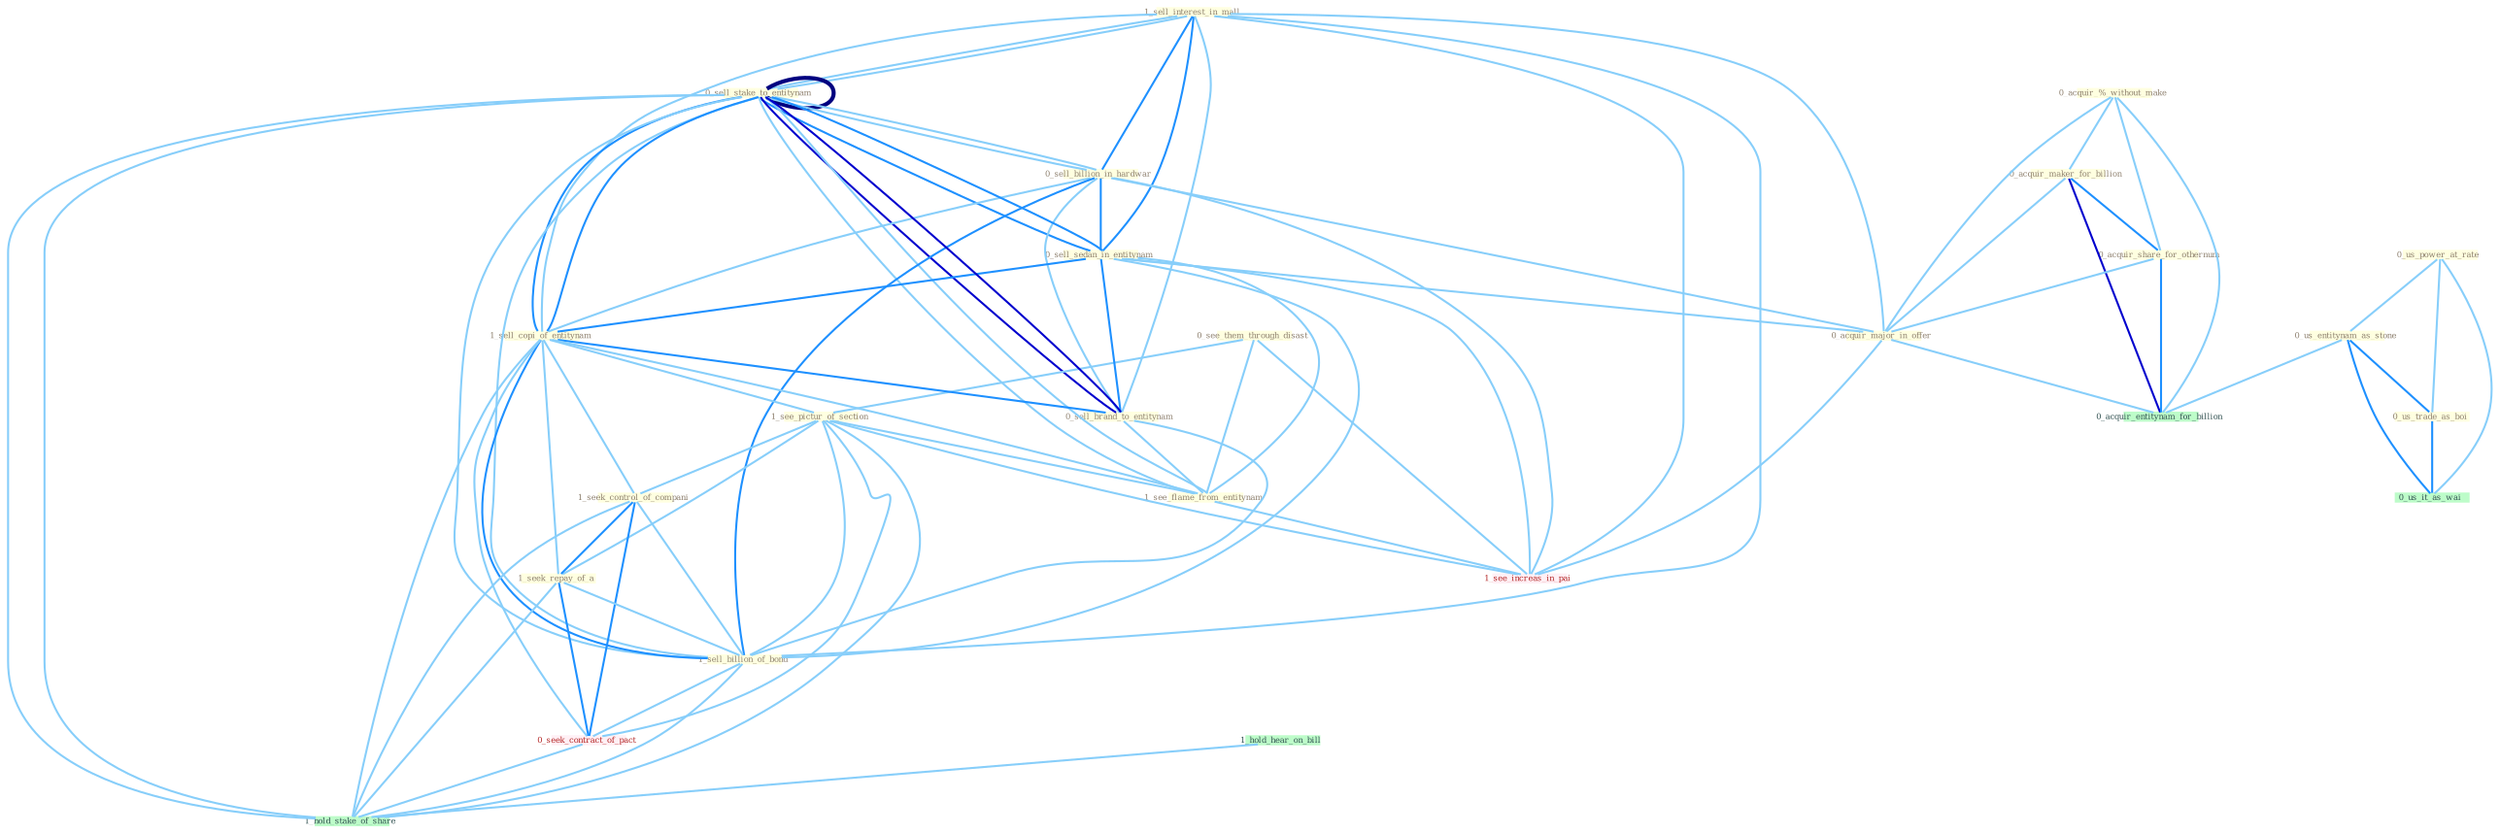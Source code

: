 Graph G{ 
    node
    [shape=polygon,style=filled,width=.5,height=.06,color="#BDFCC9",fixedsize=true,fontsize=4,
    fontcolor="#2f4f4f"];
    {node
    [color="#ffffe0", fontcolor="#8b7d6b"] "0_acquir_%_without_make " "1_sell_interest_in_mall " "0_sell_stake_to_entitynam " "0_sell_billion_in_hardwar " "0_see_them_through_disast " "0_acquir_maker_for_billion " "0_us_power_at_rate " "0_sell_sedan_in_entitynam " "0_us_entitynam_as_stone " "1_sell_copi_of_entitynam " "1_see_pictur_of_section " "0_acquir_share_for_othernum " "0_sell_brand_to_entitynam " "1_seek_control_of_compani " "1_seek_repay_of_a " "0_us_trade_as_boi " "0_sell_stake_to_entitynam " "1_sell_billion_of_bond " "1_see_flame_from_entitynam " "0_acquir_major_in_offer "}
{node [color="#fff0f5", fontcolor="#b22222"] "0_seek_contract_of_pact " "1_see_increas_in_pai "}
edge [color="#B0E2FF"];

	"0_acquir_%_without_make " -- "0_acquir_maker_for_billion " [w="1", color="#87cefa" ];
	"0_acquir_%_without_make " -- "0_acquir_share_for_othernum " [w="1", color="#87cefa" ];
	"0_acquir_%_without_make " -- "0_acquir_major_in_offer " [w="1", color="#87cefa" ];
	"0_acquir_%_without_make " -- "0_acquir_entitynam_for_billion " [w="1", color="#87cefa" ];
	"1_sell_interest_in_mall " -- "0_sell_stake_to_entitynam " [w="1", color="#87cefa" ];
	"1_sell_interest_in_mall " -- "0_sell_billion_in_hardwar " [w="2", color="#1e90ff" , len=0.8];
	"1_sell_interest_in_mall " -- "0_sell_sedan_in_entitynam " [w="2", color="#1e90ff" , len=0.8];
	"1_sell_interest_in_mall " -- "1_sell_copi_of_entitynam " [w="1", color="#87cefa" ];
	"1_sell_interest_in_mall " -- "0_sell_brand_to_entitynam " [w="1", color="#87cefa" ];
	"1_sell_interest_in_mall " -- "0_sell_stake_to_entitynam " [w="1", color="#87cefa" ];
	"1_sell_interest_in_mall " -- "1_sell_billion_of_bond " [w="1", color="#87cefa" ];
	"1_sell_interest_in_mall " -- "0_acquir_major_in_offer " [w="1", color="#87cefa" ];
	"1_sell_interest_in_mall " -- "1_see_increas_in_pai " [w="1", color="#87cefa" ];
	"0_sell_stake_to_entitynam " -- "0_sell_billion_in_hardwar " [w="1", color="#87cefa" ];
	"0_sell_stake_to_entitynam " -- "0_sell_sedan_in_entitynam " [w="2", color="#1e90ff" , len=0.8];
	"0_sell_stake_to_entitynam " -- "1_sell_copi_of_entitynam " [w="2", color="#1e90ff" , len=0.8];
	"0_sell_stake_to_entitynam " -- "0_sell_brand_to_entitynam " [w="3", color="#0000cd" , len=0.6];
	"0_sell_stake_to_entitynam " -- "0_sell_stake_to_entitynam " [w="4", style=bold, color="#000080", len=0.4];
	"0_sell_stake_to_entitynam " -- "1_sell_billion_of_bond " [w="1", color="#87cefa" ];
	"0_sell_stake_to_entitynam " -- "1_see_flame_from_entitynam " [w="1", color="#87cefa" ];
	"0_sell_stake_to_entitynam " -- "1_hold_stake_of_share " [w="1", color="#87cefa" ];
	"0_sell_billion_in_hardwar " -- "0_sell_sedan_in_entitynam " [w="2", color="#1e90ff" , len=0.8];
	"0_sell_billion_in_hardwar " -- "1_sell_copi_of_entitynam " [w="1", color="#87cefa" ];
	"0_sell_billion_in_hardwar " -- "0_sell_brand_to_entitynam " [w="1", color="#87cefa" ];
	"0_sell_billion_in_hardwar " -- "0_sell_stake_to_entitynam " [w="1", color="#87cefa" ];
	"0_sell_billion_in_hardwar " -- "1_sell_billion_of_bond " [w="2", color="#1e90ff" , len=0.8];
	"0_sell_billion_in_hardwar " -- "0_acquir_major_in_offer " [w="1", color="#87cefa" ];
	"0_sell_billion_in_hardwar " -- "1_see_increas_in_pai " [w="1", color="#87cefa" ];
	"0_see_them_through_disast " -- "1_see_pictur_of_section " [w="1", color="#87cefa" ];
	"0_see_them_through_disast " -- "1_see_flame_from_entitynam " [w="1", color="#87cefa" ];
	"0_see_them_through_disast " -- "1_see_increas_in_pai " [w="1", color="#87cefa" ];
	"0_acquir_maker_for_billion " -- "0_acquir_share_for_othernum " [w="2", color="#1e90ff" , len=0.8];
	"0_acquir_maker_for_billion " -- "0_acquir_major_in_offer " [w="1", color="#87cefa" ];
	"0_acquir_maker_for_billion " -- "0_acquir_entitynam_for_billion " [w="3", color="#0000cd" , len=0.6];
	"0_us_power_at_rate " -- "0_us_entitynam_as_stone " [w="1", color="#87cefa" ];
	"0_us_power_at_rate " -- "0_us_trade_as_boi " [w="1", color="#87cefa" ];
	"0_us_power_at_rate " -- "0_us_it_as_wai " [w="1", color="#87cefa" ];
	"0_sell_sedan_in_entitynam " -- "1_sell_copi_of_entitynam " [w="2", color="#1e90ff" , len=0.8];
	"0_sell_sedan_in_entitynam " -- "0_sell_brand_to_entitynam " [w="2", color="#1e90ff" , len=0.8];
	"0_sell_sedan_in_entitynam " -- "0_sell_stake_to_entitynam " [w="2", color="#1e90ff" , len=0.8];
	"0_sell_sedan_in_entitynam " -- "1_sell_billion_of_bond " [w="1", color="#87cefa" ];
	"0_sell_sedan_in_entitynam " -- "1_see_flame_from_entitynam " [w="1", color="#87cefa" ];
	"0_sell_sedan_in_entitynam " -- "0_acquir_major_in_offer " [w="1", color="#87cefa" ];
	"0_sell_sedan_in_entitynam " -- "1_see_increas_in_pai " [w="1", color="#87cefa" ];
	"0_us_entitynam_as_stone " -- "0_us_trade_as_boi " [w="2", color="#1e90ff" , len=0.8];
	"0_us_entitynam_as_stone " -- "0_us_it_as_wai " [w="2", color="#1e90ff" , len=0.8];
	"0_us_entitynam_as_stone " -- "0_acquir_entitynam_for_billion " [w="1", color="#87cefa" ];
	"1_sell_copi_of_entitynam " -- "1_see_pictur_of_section " [w="1", color="#87cefa" ];
	"1_sell_copi_of_entitynam " -- "0_sell_brand_to_entitynam " [w="2", color="#1e90ff" , len=0.8];
	"1_sell_copi_of_entitynam " -- "1_seek_control_of_compani " [w="1", color="#87cefa" ];
	"1_sell_copi_of_entitynam " -- "1_seek_repay_of_a " [w="1", color="#87cefa" ];
	"1_sell_copi_of_entitynam " -- "0_sell_stake_to_entitynam " [w="2", color="#1e90ff" , len=0.8];
	"1_sell_copi_of_entitynam " -- "1_sell_billion_of_bond " [w="2", color="#1e90ff" , len=0.8];
	"1_sell_copi_of_entitynam " -- "1_see_flame_from_entitynam " [w="1", color="#87cefa" ];
	"1_sell_copi_of_entitynam " -- "0_seek_contract_of_pact " [w="1", color="#87cefa" ];
	"1_sell_copi_of_entitynam " -- "1_hold_stake_of_share " [w="1", color="#87cefa" ];
	"1_see_pictur_of_section " -- "1_seek_control_of_compani " [w="1", color="#87cefa" ];
	"1_see_pictur_of_section " -- "1_seek_repay_of_a " [w="1", color="#87cefa" ];
	"1_see_pictur_of_section " -- "1_sell_billion_of_bond " [w="1", color="#87cefa" ];
	"1_see_pictur_of_section " -- "1_see_flame_from_entitynam " [w="1", color="#87cefa" ];
	"1_see_pictur_of_section " -- "0_seek_contract_of_pact " [w="1", color="#87cefa" ];
	"1_see_pictur_of_section " -- "1_see_increas_in_pai " [w="1", color="#87cefa" ];
	"1_see_pictur_of_section " -- "1_hold_stake_of_share " [w="1", color="#87cefa" ];
	"0_acquir_share_for_othernum " -- "0_acquir_major_in_offer " [w="1", color="#87cefa" ];
	"0_acquir_share_for_othernum " -- "0_acquir_entitynam_for_billion " [w="2", color="#1e90ff" , len=0.8];
	"0_sell_brand_to_entitynam " -- "0_sell_stake_to_entitynam " [w="3", color="#0000cd" , len=0.6];
	"0_sell_brand_to_entitynam " -- "1_sell_billion_of_bond " [w="1", color="#87cefa" ];
	"0_sell_brand_to_entitynam " -- "1_see_flame_from_entitynam " [w="1", color="#87cefa" ];
	"1_seek_control_of_compani " -- "1_seek_repay_of_a " [w="2", color="#1e90ff" , len=0.8];
	"1_seek_control_of_compani " -- "1_sell_billion_of_bond " [w="1", color="#87cefa" ];
	"1_seek_control_of_compani " -- "0_seek_contract_of_pact " [w="2", color="#1e90ff" , len=0.8];
	"1_seek_control_of_compani " -- "1_hold_stake_of_share " [w="1", color="#87cefa" ];
	"1_seek_repay_of_a " -- "1_sell_billion_of_bond " [w="1", color="#87cefa" ];
	"1_seek_repay_of_a " -- "0_seek_contract_of_pact " [w="2", color="#1e90ff" , len=0.8];
	"1_seek_repay_of_a " -- "1_hold_stake_of_share " [w="1", color="#87cefa" ];
	"0_us_trade_as_boi " -- "0_us_it_as_wai " [w="2", color="#1e90ff" , len=0.8];
	"0_sell_stake_to_entitynam " -- "1_sell_billion_of_bond " [w="1", color="#87cefa" ];
	"0_sell_stake_to_entitynam " -- "1_see_flame_from_entitynam " [w="1", color="#87cefa" ];
	"0_sell_stake_to_entitynam " -- "1_hold_stake_of_share " [w="1", color="#87cefa" ];
	"1_sell_billion_of_bond " -- "0_seek_contract_of_pact " [w="1", color="#87cefa" ];
	"1_sell_billion_of_bond " -- "1_hold_stake_of_share " [w="1", color="#87cefa" ];
	"1_see_flame_from_entitynam " -- "1_see_increas_in_pai " [w="1", color="#87cefa" ];
	"0_acquir_major_in_offer " -- "0_acquir_entitynam_for_billion " [w="1", color="#87cefa" ];
	"0_acquir_major_in_offer " -- "1_see_increas_in_pai " [w="1", color="#87cefa" ];
	"0_seek_contract_of_pact " -- "1_hold_stake_of_share " [w="1", color="#87cefa" ];
	"1_hold_hear_on_bill " -- "1_hold_stake_of_share " [w="1", color="#87cefa" ];
}